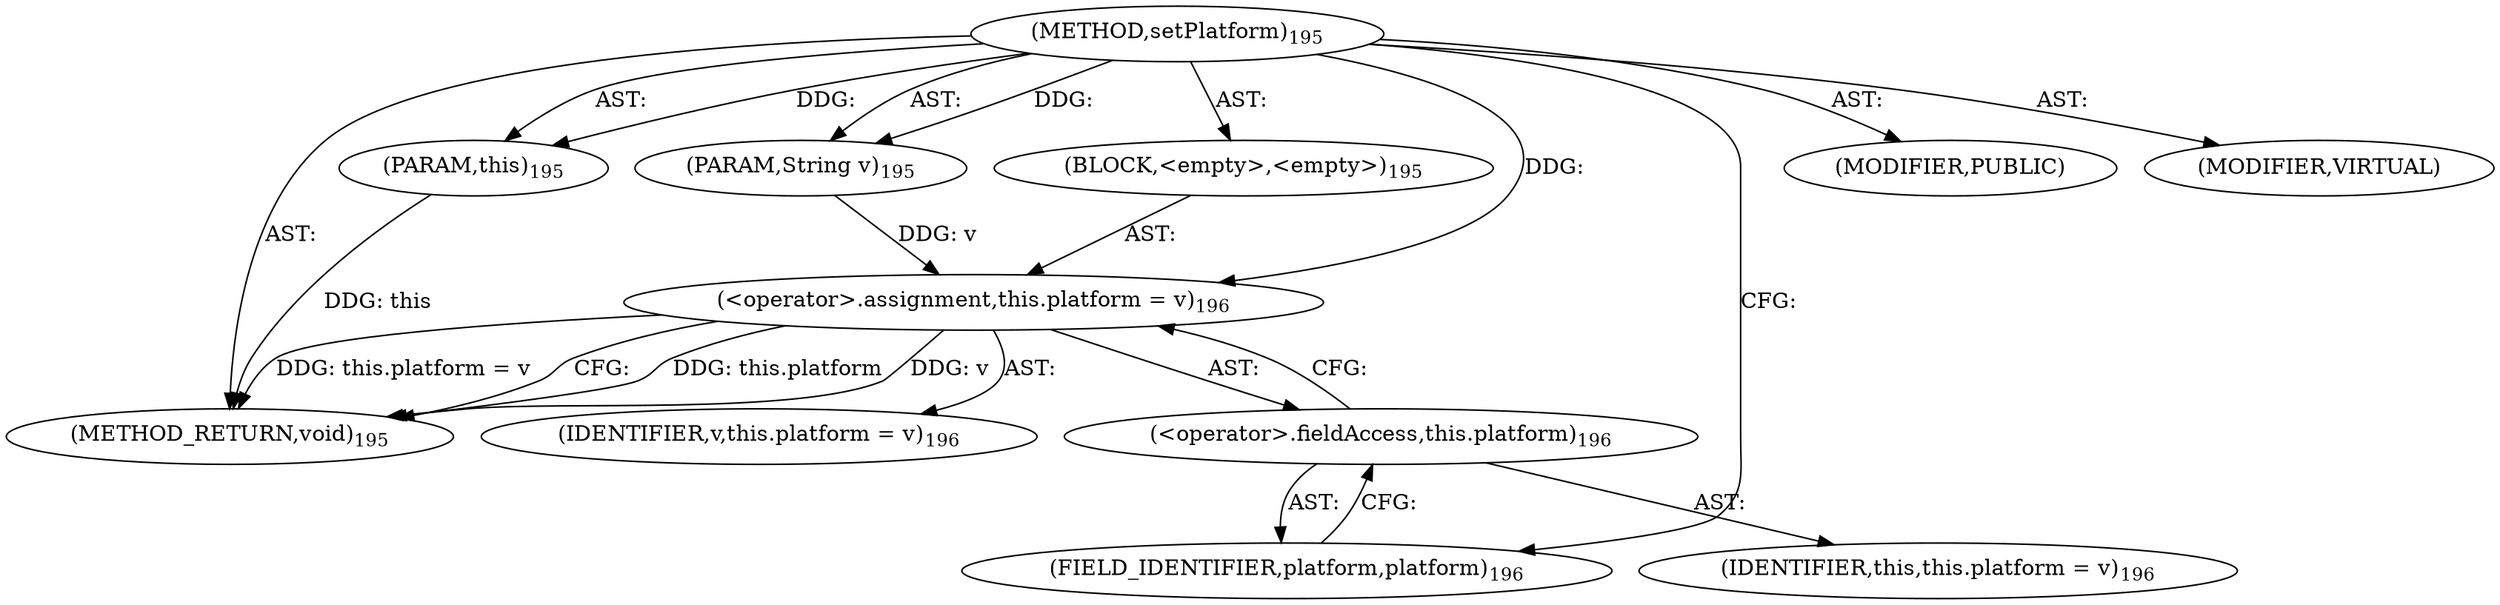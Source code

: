 digraph "setPlatform" {  
"111669149702" [label = <(METHOD,setPlatform)<SUB>195</SUB>> ]
"115964116995" [label = <(PARAM,this)<SUB>195</SUB>> ]
"115964117007" [label = <(PARAM,String v)<SUB>195</SUB>> ]
"25769803791" [label = <(BLOCK,&lt;empty&gt;,&lt;empty&gt;)<SUB>195</SUB>> ]
"30064771179" [label = <(&lt;operator&gt;.assignment,this.platform = v)<SUB>196</SUB>> ]
"30064771180" [label = <(&lt;operator&gt;.fieldAccess,this.platform)<SUB>196</SUB>> ]
"68719476758" [label = <(IDENTIFIER,this,this.platform = v)<SUB>196</SUB>> ]
"55834574863" [label = <(FIELD_IDENTIFIER,platform,platform)<SUB>196</SUB>> ]
"68719476825" [label = <(IDENTIFIER,v,this.platform = v)<SUB>196</SUB>> ]
"133143986194" [label = <(MODIFIER,PUBLIC)> ]
"133143986195" [label = <(MODIFIER,VIRTUAL)> ]
"128849018886" [label = <(METHOD_RETURN,void)<SUB>195</SUB>> ]
  "111669149702" -> "115964116995"  [ label = "AST: "] 
  "111669149702" -> "115964117007"  [ label = "AST: "] 
  "111669149702" -> "25769803791"  [ label = "AST: "] 
  "111669149702" -> "133143986194"  [ label = "AST: "] 
  "111669149702" -> "133143986195"  [ label = "AST: "] 
  "111669149702" -> "128849018886"  [ label = "AST: "] 
  "25769803791" -> "30064771179"  [ label = "AST: "] 
  "30064771179" -> "30064771180"  [ label = "AST: "] 
  "30064771179" -> "68719476825"  [ label = "AST: "] 
  "30064771180" -> "68719476758"  [ label = "AST: "] 
  "30064771180" -> "55834574863"  [ label = "AST: "] 
  "30064771179" -> "128849018886"  [ label = "CFG: "] 
  "30064771180" -> "30064771179"  [ label = "CFG: "] 
  "55834574863" -> "30064771180"  [ label = "CFG: "] 
  "111669149702" -> "55834574863"  [ label = "CFG: "] 
  "115964116995" -> "128849018886"  [ label = "DDG: this"] 
  "30064771179" -> "128849018886"  [ label = "DDG: this.platform"] 
  "30064771179" -> "128849018886"  [ label = "DDG: v"] 
  "30064771179" -> "128849018886"  [ label = "DDG: this.platform = v"] 
  "111669149702" -> "115964116995"  [ label = "DDG: "] 
  "111669149702" -> "115964117007"  [ label = "DDG: "] 
  "115964117007" -> "30064771179"  [ label = "DDG: v"] 
  "111669149702" -> "30064771179"  [ label = "DDG: "] 
}
